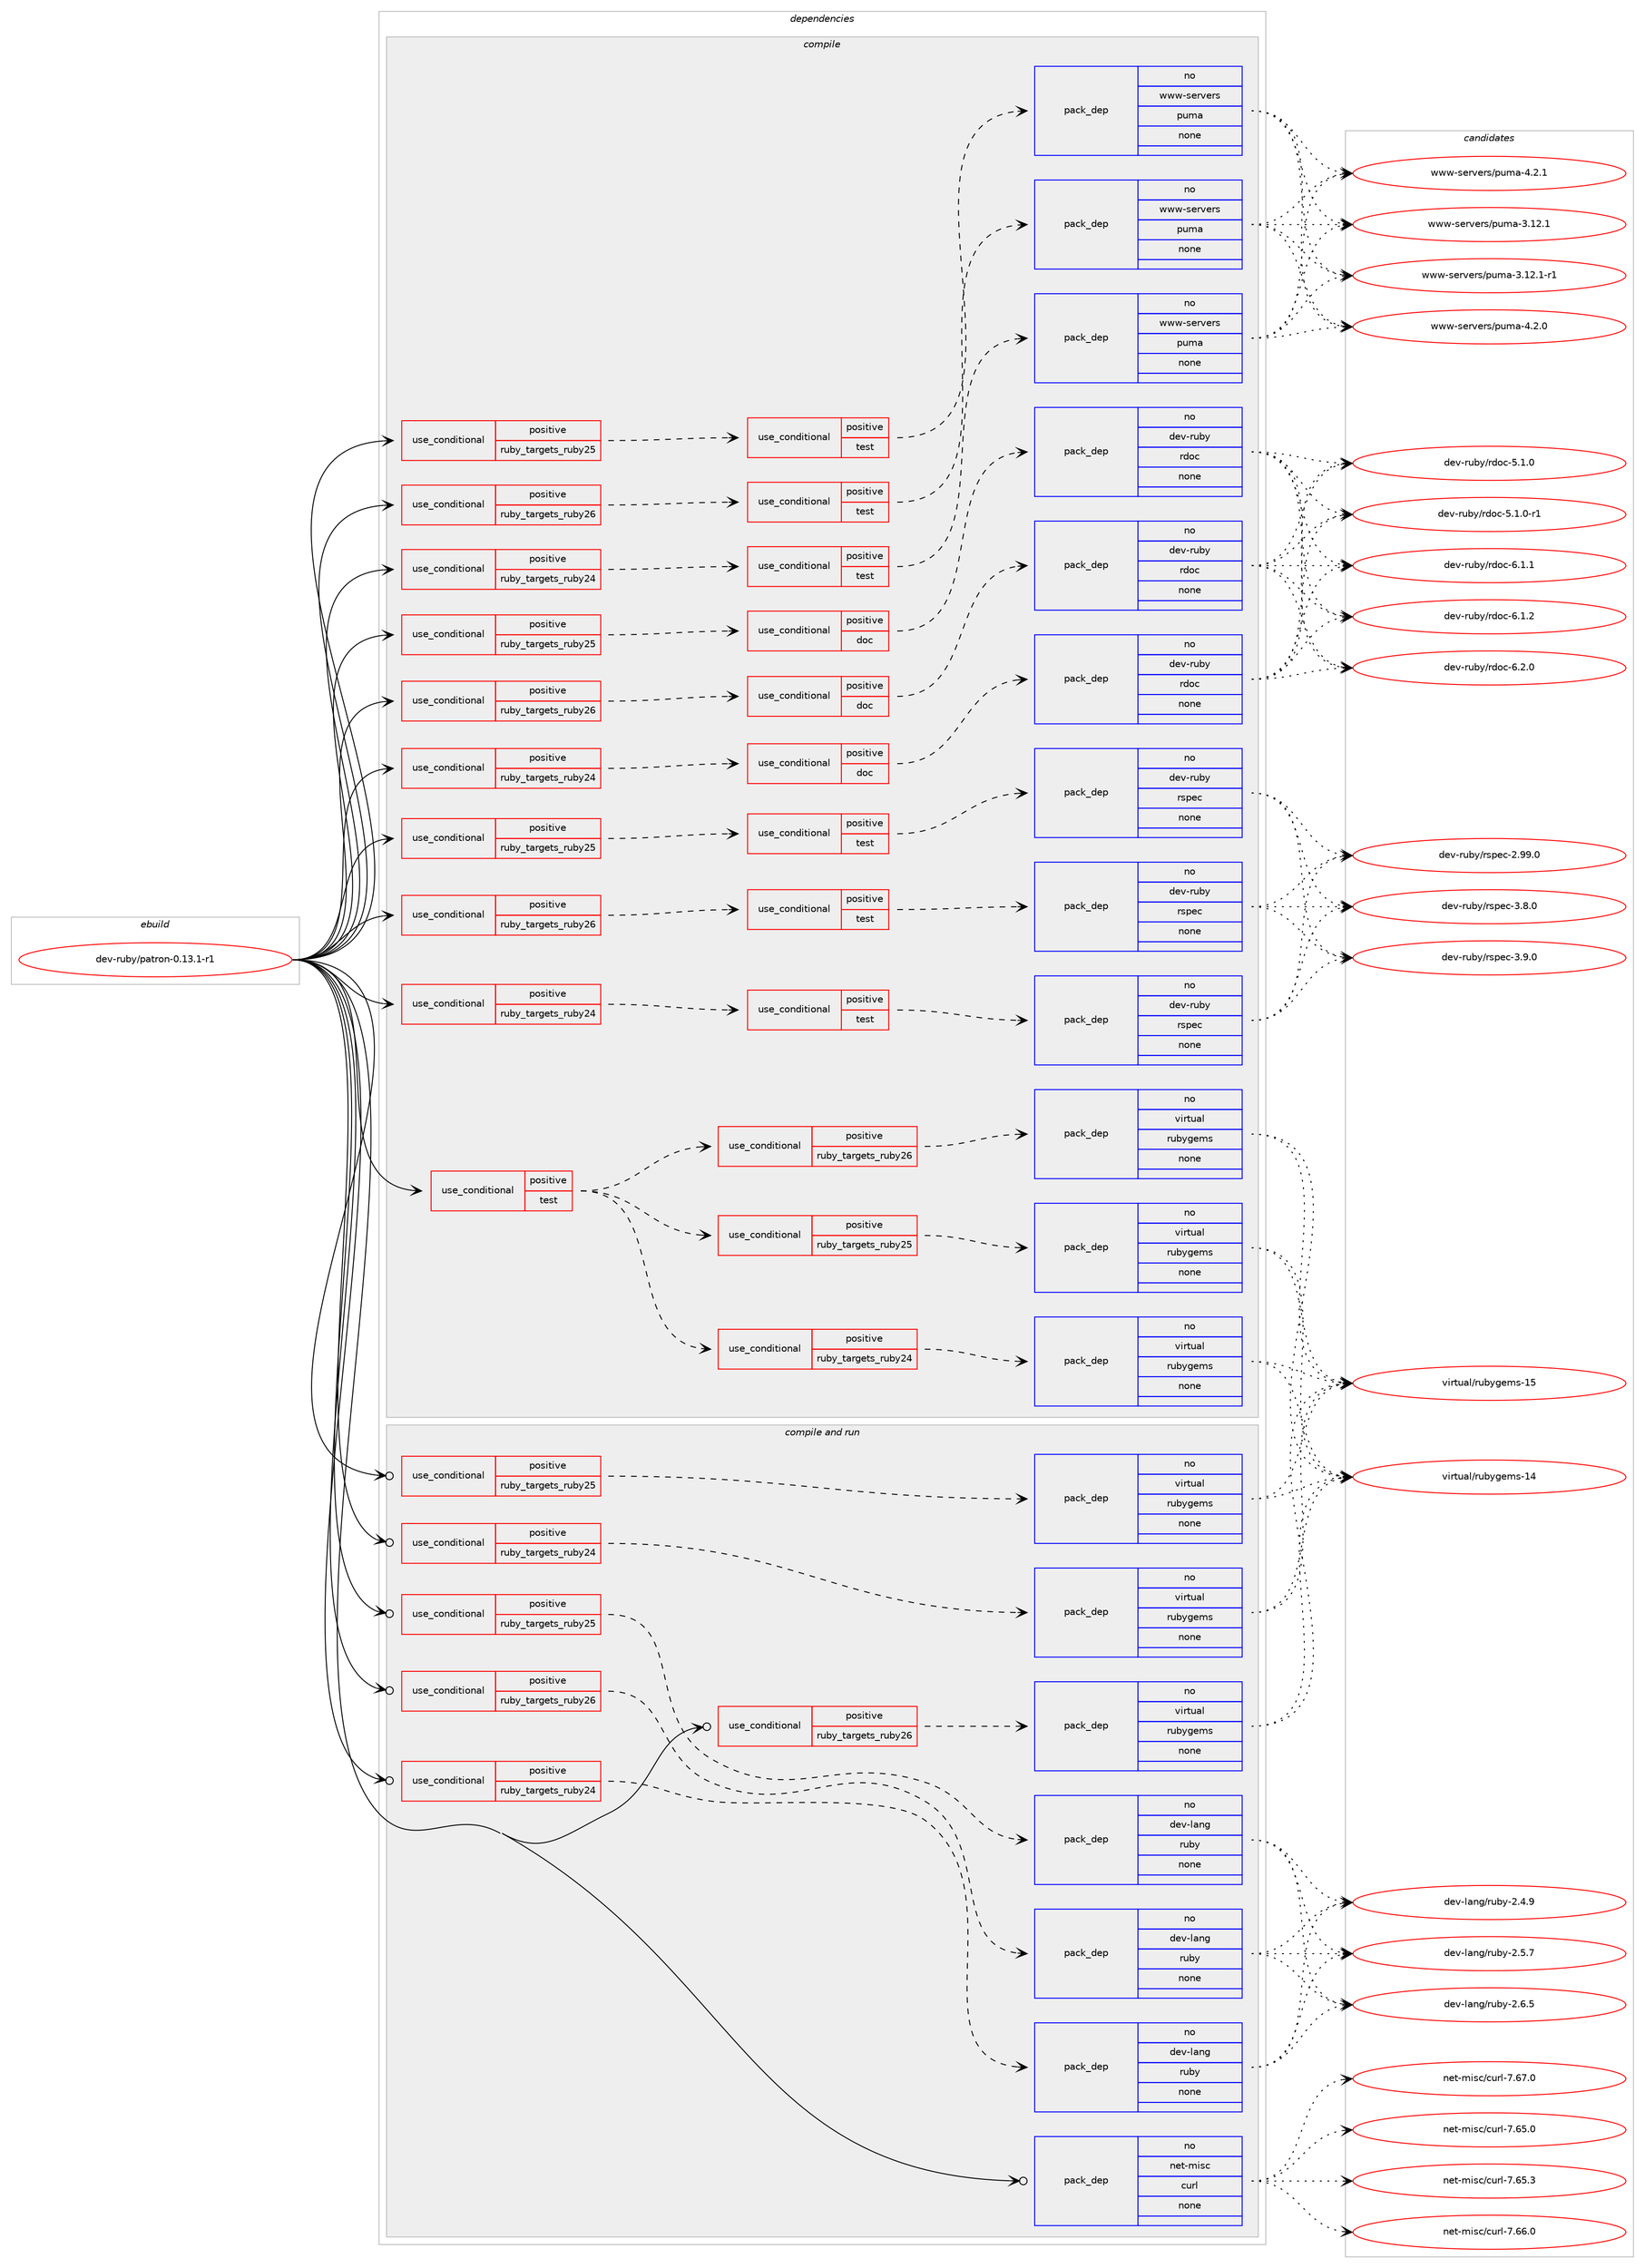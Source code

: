 digraph prolog {

# *************
# Graph options
# *************

newrank=true;
concentrate=true;
compound=true;
graph [rankdir=LR,fontname=Helvetica,fontsize=10,ranksep=1.5];#, ranksep=2.5, nodesep=0.2];
edge  [arrowhead=vee];
node  [fontname=Helvetica,fontsize=10];

# **********
# The ebuild
# **********

subgraph cluster_leftcol {
color=gray;
rank=same;
label=<<i>ebuild</i>>;
id [label="dev-ruby/patron-0.13.1-r1", color=red, width=4, href="../dev-ruby/patron-0.13.1-r1.svg"];
}

# ****************
# The dependencies
# ****************

subgraph cluster_midcol {
color=gray;
label=<<i>dependencies</i>>;
subgraph cluster_compile {
fillcolor="#eeeeee";
style=filled;
label=<<i>compile</i>>;
subgraph cond170214 {
dependency700227 [label=<<TABLE BORDER="0" CELLBORDER="1" CELLSPACING="0" CELLPADDING="4"><TR><TD ROWSPAN="3" CELLPADDING="10">use_conditional</TD></TR><TR><TD>positive</TD></TR><TR><TD>ruby_targets_ruby24</TD></TR></TABLE>>, shape=none, color=red];
subgraph cond170215 {
dependency700228 [label=<<TABLE BORDER="0" CELLBORDER="1" CELLSPACING="0" CELLPADDING="4"><TR><TD ROWSPAN="3" CELLPADDING="10">use_conditional</TD></TR><TR><TD>positive</TD></TR><TR><TD>doc</TD></TR></TABLE>>, shape=none, color=red];
subgraph pack517983 {
dependency700229 [label=<<TABLE BORDER="0" CELLBORDER="1" CELLSPACING="0" CELLPADDING="4" WIDTH="220"><TR><TD ROWSPAN="6" CELLPADDING="30">pack_dep</TD></TR><TR><TD WIDTH="110">no</TD></TR><TR><TD>dev-ruby</TD></TR><TR><TD>rdoc</TD></TR><TR><TD>none</TD></TR><TR><TD></TD></TR></TABLE>>, shape=none, color=blue];
}
dependency700228:e -> dependency700229:w [weight=20,style="dashed",arrowhead="vee"];
}
dependency700227:e -> dependency700228:w [weight=20,style="dashed",arrowhead="vee"];
}
id:e -> dependency700227:w [weight=20,style="solid",arrowhead="vee"];
subgraph cond170216 {
dependency700230 [label=<<TABLE BORDER="0" CELLBORDER="1" CELLSPACING="0" CELLPADDING="4"><TR><TD ROWSPAN="3" CELLPADDING="10">use_conditional</TD></TR><TR><TD>positive</TD></TR><TR><TD>ruby_targets_ruby24</TD></TR></TABLE>>, shape=none, color=red];
subgraph cond170217 {
dependency700231 [label=<<TABLE BORDER="0" CELLBORDER="1" CELLSPACING="0" CELLPADDING="4"><TR><TD ROWSPAN="3" CELLPADDING="10">use_conditional</TD></TR><TR><TD>positive</TD></TR><TR><TD>test</TD></TR></TABLE>>, shape=none, color=red];
subgraph pack517984 {
dependency700232 [label=<<TABLE BORDER="0" CELLBORDER="1" CELLSPACING="0" CELLPADDING="4" WIDTH="220"><TR><TD ROWSPAN="6" CELLPADDING="30">pack_dep</TD></TR><TR><TD WIDTH="110">no</TD></TR><TR><TD>dev-ruby</TD></TR><TR><TD>rspec</TD></TR><TR><TD>none</TD></TR><TR><TD></TD></TR></TABLE>>, shape=none, color=blue];
}
dependency700231:e -> dependency700232:w [weight=20,style="dashed",arrowhead="vee"];
}
dependency700230:e -> dependency700231:w [weight=20,style="dashed",arrowhead="vee"];
}
id:e -> dependency700230:w [weight=20,style="solid",arrowhead="vee"];
subgraph cond170218 {
dependency700233 [label=<<TABLE BORDER="0" CELLBORDER="1" CELLSPACING="0" CELLPADDING="4"><TR><TD ROWSPAN="3" CELLPADDING="10">use_conditional</TD></TR><TR><TD>positive</TD></TR><TR><TD>ruby_targets_ruby24</TD></TR></TABLE>>, shape=none, color=red];
subgraph cond170219 {
dependency700234 [label=<<TABLE BORDER="0" CELLBORDER="1" CELLSPACING="0" CELLPADDING="4"><TR><TD ROWSPAN="3" CELLPADDING="10">use_conditional</TD></TR><TR><TD>positive</TD></TR><TR><TD>test</TD></TR></TABLE>>, shape=none, color=red];
subgraph pack517985 {
dependency700235 [label=<<TABLE BORDER="0" CELLBORDER="1" CELLSPACING="0" CELLPADDING="4" WIDTH="220"><TR><TD ROWSPAN="6" CELLPADDING="30">pack_dep</TD></TR><TR><TD WIDTH="110">no</TD></TR><TR><TD>www-servers</TD></TR><TR><TD>puma</TD></TR><TR><TD>none</TD></TR><TR><TD></TD></TR></TABLE>>, shape=none, color=blue];
}
dependency700234:e -> dependency700235:w [weight=20,style="dashed",arrowhead="vee"];
}
dependency700233:e -> dependency700234:w [weight=20,style="dashed",arrowhead="vee"];
}
id:e -> dependency700233:w [weight=20,style="solid",arrowhead="vee"];
subgraph cond170220 {
dependency700236 [label=<<TABLE BORDER="0" CELLBORDER="1" CELLSPACING="0" CELLPADDING="4"><TR><TD ROWSPAN="3" CELLPADDING="10">use_conditional</TD></TR><TR><TD>positive</TD></TR><TR><TD>ruby_targets_ruby25</TD></TR></TABLE>>, shape=none, color=red];
subgraph cond170221 {
dependency700237 [label=<<TABLE BORDER="0" CELLBORDER="1" CELLSPACING="0" CELLPADDING="4"><TR><TD ROWSPAN="3" CELLPADDING="10">use_conditional</TD></TR><TR><TD>positive</TD></TR><TR><TD>doc</TD></TR></TABLE>>, shape=none, color=red];
subgraph pack517986 {
dependency700238 [label=<<TABLE BORDER="0" CELLBORDER="1" CELLSPACING="0" CELLPADDING="4" WIDTH="220"><TR><TD ROWSPAN="6" CELLPADDING="30">pack_dep</TD></TR><TR><TD WIDTH="110">no</TD></TR><TR><TD>dev-ruby</TD></TR><TR><TD>rdoc</TD></TR><TR><TD>none</TD></TR><TR><TD></TD></TR></TABLE>>, shape=none, color=blue];
}
dependency700237:e -> dependency700238:w [weight=20,style="dashed",arrowhead="vee"];
}
dependency700236:e -> dependency700237:w [weight=20,style="dashed",arrowhead="vee"];
}
id:e -> dependency700236:w [weight=20,style="solid",arrowhead="vee"];
subgraph cond170222 {
dependency700239 [label=<<TABLE BORDER="0" CELLBORDER="1" CELLSPACING="0" CELLPADDING="4"><TR><TD ROWSPAN="3" CELLPADDING="10">use_conditional</TD></TR><TR><TD>positive</TD></TR><TR><TD>ruby_targets_ruby25</TD></TR></TABLE>>, shape=none, color=red];
subgraph cond170223 {
dependency700240 [label=<<TABLE BORDER="0" CELLBORDER="1" CELLSPACING="0" CELLPADDING="4"><TR><TD ROWSPAN="3" CELLPADDING="10">use_conditional</TD></TR><TR><TD>positive</TD></TR><TR><TD>test</TD></TR></TABLE>>, shape=none, color=red];
subgraph pack517987 {
dependency700241 [label=<<TABLE BORDER="0" CELLBORDER="1" CELLSPACING="0" CELLPADDING="4" WIDTH="220"><TR><TD ROWSPAN="6" CELLPADDING="30">pack_dep</TD></TR><TR><TD WIDTH="110">no</TD></TR><TR><TD>dev-ruby</TD></TR><TR><TD>rspec</TD></TR><TR><TD>none</TD></TR><TR><TD></TD></TR></TABLE>>, shape=none, color=blue];
}
dependency700240:e -> dependency700241:w [weight=20,style="dashed",arrowhead="vee"];
}
dependency700239:e -> dependency700240:w [weight=20,style="dashed",arrowhead="vee"];
}
id:e -> dependency700239:w [weight=20,style="solid",arrowhead="vee"];
subgraph cond170224 {
dependency700242 [label=<<TABLE BORDER="0" CELLBORDER="1" CELLSPACING="0" CELLPADDING="4"><TR><TD ROWSPAN="3" CELLPADDING="10">use_conditional</TD></TR><TR><TD>positive</TD></TR><TR><TD>ruby_targets_ruby25</TD></TR></TABLE>>, shape=none, color=red];
subgraph cond170225 {
dependency700243 [label=<<TABLE BORDER="0" CELLBORDER="1" CELLSPACING="0" CELLPADDING="4"><TR><TD ROWSPAN="3" CELLPADDING="10">use_conditional</TD></TR><TR><TD>positive</TD></TR><TR><TD>test</TD></TR></TABLE>>, shape=none, color=red];
subgraph pack517988 {
dependency700244 [label=<<TABLE BORDER="0" CELLBORDER="1" CELLSPACING="0" CELLPADDING="4" WIDTH="220"><TR><TD ROWSPAN="6" CELLPADDING="30">pack_dep</TD></TR><TR><TD WIDTH="110">no</TD></TR><TR><TD>www-servers</TD></TR><TR><TD>puma</TD></TR><TR><TD>none</TD></TR><TR><TD></TD></TR></TABLE>>, shape=none, color=blue];
}
dependency700243:e -> dependency700244:w [weight=20,style="dashed",arrowhead="vee"];
}
dependency700242:e -> dependency700243:w [weight=20,style="dashed",arrowhead="vee"];
}
id:e -> dependency700242:w [weight=20,style="solid",arrowhead="vee"];
subgraph cond170226 {
dependency700245 [label=<<TABLE BORDER="0" CELLBORDER="1" CELLSPACING="0" CELLPADDING="4"><TR><TD ROWSPAN="3" CELLPADDING="10">use_conditional</TD></TR><TR><TD>positive</TD></TR><TR><TD>ruby_targets_ruby26</TD></TR></TABLE>>, shape=none, color=red];
subgraph cond170227 {
dependency700246 [label=<<TABLE BORDER="0" CELLBORDER="1" CELLSPACING="0" CELLPADDING="4"><TR><TD ROWSPAN="3" CELLPADDING="10">use_conditional</TD></TR><TR><TD>positive</TD></TR><TR><TD>doc</TD></TR></TABLE>>, shape=none, color=red];
subgraph pack517989 {
dependency700247 [label=<<TABLE BORDER="0" CELLBORDER="1" CELLSPACING="0" CELLPADDING="4" WIDTH="220"><TR><TD ROWSPAN="6" CELLPADDING="30">pack_dep</TD></TR><TR><TD WIDTH="110">no</TD></TR><TR><TD>dev-ruby</TD></TR><TR><TD>rdoc</TD></TR><TR><TD>none</TD></TR><TR><TD></TD></TR></TABLE>>, shape=none, color=blue];
}
dependency700246:e -> dependency700247:w [weight=20,style="dashed",arrowhead="vee"];
}
dependency700245:e -> dependency700246:w [weight=20,style="dashed",arrowhead="vee"];
}
id:e -> dependency700245:w [weight=20,style="solid",arrowhead="vee"];
subgraph cond170228 {
dependency700248 [label=<<TABLE BORDER="0" CELLBORDER="1" CELLSPACING="0" CELLPADDING="4"><TR><TD ROWSPAN="3" CELLPADDING="10">use_conditional</TD></TR><TR><TD>positive</TD></TR><TR><TD>ruby_targets_ruby26</TD></TR></TABLE>>, shape=none, color=red];
subgraph cond170229 {
dependency700249 [label=<<TABLE BORDER="0" CELLBORDER="1" CELLSPACING="0" CELLPADDING="4"><TR><TD ROWSPAN="3" CELLPADDING="10">use_conditional</TD></TR><TR><TD>positive</TD></TR><TR><TD>test</TD></TR></TABLE>>, shape=none, color=red];
subgraph pack517990 {
dependency700250 [label=<<TABLE BORDER="0" CELLBORDER="1" CELLSPACING="0" CELLPADDING="4" WIDTH="220"><TR><TD ROWSPAN="6" CELLPADDING="30">pack_dep</TD></TR><TR><TD WIDTH="110">no</TD></TR><TR><TD>dev-ruby</TD></TR><TR><TD>rspec</TD></TR><TR><TD>none</TD></TR><TR><TD></TD></TR></TABLE>>, shape=none, color=blue];
}
dependency700249:e -> dependency700250:w [weight=20,style="dashed",arrowhead="vee"];
}
dependency700248:e -> dependency700249:w [weight=20,style="dashed",arrowhead="vee"];
}
id:e -> dependency700248:w [weight=20,style="solid",arrowhead="vee"];
subgraph cond170230 {
dependency700251 [label=<<TABLE BORDER="0" CELLBORDER="1" CELLSPACING="0" CELLPADDING="4"><TR><TD ROWSPAN="3" CELLPADDING="10">use_conditional</TD></TR><TR><TD>positive</TD></TR><TR><TD>ruby_targets_ruby26</TD></TR></TABLE>>, shape=none, color=red];
subgraph cond170231 {
dependency700252 [label=<<TABLE BORDER="0" CELLBORDER="1" CELLSPACING="0" CELLPADDING="4"><TR><TD ROWSPAN="3" CELLPADDING="10">use_conditional</TD></TR><TR><TD>positive</TD></TR><TR><TD>test</TD></TR></TABLE>>, shape=none, color=red];
subgraph pack517991 {
dependency700253 [label=<<TABLE BORDER="0" CELLBORDER="1" CELLSPACING="0" CELLPADDING="4" WIDTH="220"><TR><TD ROWSPAN="6" CELLPADDING="30">pack_dep</TD></TR><TR><TD WIDTH="110">no</TD></TR><TR><TD>www-servers</TD></TR><TR><TD>puma</TD></TR><TR><TD>none</TD></TR><TR><TD></TD></TR></TABLE>>, shape=none, color=blue];
}
dependency700252:e -> dependency700253:w [weight=20,style="dashed",arrowhead="vee"];
}
dependency700251:e -> dependency700252:w [weight=20,style="dashed",arrowhead="vee"];
}
id:e -> dependency700251:w [weight=20,style="solid",arrowhead="vee"];
subgraph cond170232 {
dependency700254 [label=<<TABLE BORDER="0" CELLBORDER="1" CELLSPACING="0" CELLPADDING="4"><TR><TD ROWSPAN="3" CELLPADDING="10">use_conditional</TD></TR><TR><TD>positive</TD></TR><TR><TD>test</TD></TR></TABLE>>, shape=none, color=red];
subgraph cond170233 {
dependency700255 [label=<<TABLE BORDER="0" CELLBORDER="1" CELLSPACING="0" CELLPADDING="4"><TR><TD ROWSPAN="3" CELLPADDING="10">use_conditional</TD></TR><TR><TD>positive</TD></TR><TR><TD>ruby_targets_ruby24</TD></TR></TABLE>>, shape=none, color=red];
subgraph pack517992 {
dependency700256 [label=<<TABLE BORDER="0" CELLBORDER="1" CELLSPACING="0" CELLPADDING="4" WIDTH="220"><TR><TD ROWSPAN="6" CELLPADDING="30">pack_dep</TD></TR><TR><TD WIDTH="110">no</TD></TR><TR><TD>virtual</TD></TR><TR><TD>rubygems</TD></TR><TR><TD>none</TD></TR><TR><TD></TD></TR></TABLE>>, shape=none, color=blue];
}
dependency700255:e -> dependency700256:w [weight=20,style="dashed",arrowhead="vee"];
}
dependency700254:e -> dependency700255:w [weight=20,style="dashed",arrowhead="vee"];
subgraph cond170234 {
dependency700257 [label=<<TABLE BORDER="0" CELLBORDER="1" CELLSPACING="0" CELLPADDING="4"><TR><TD ROWSPAN="3" CELLPADDING="10">use_conditional</TD></TR><TR><TD>positive</TD></TR><TR><TD>ruby_targets_ruby25</TD></TR></TABLE>>, shape=none, color=red];
subgraph pack517993 {
dependency700258 [label=<<TABLE BORDER="0" CELLBORDER="1" CELLSPACING="0" CELLPADDING="4" WIDTH="220"><TR><TD ROWSPAN="6" CELLPADDING="30">pack_dep</TD></TR><TR><TD WIDTH="110">no</TD></TR><TR><TD>virtual</TD></TR><TR><TD>rubygems</TD></TR><TR><TD>none</TD></TR><TR><TD></TD></TR></TABLE>>, shape=none, color=blue];
}
dependency700257:e -> dependency700258:w [weight=20,style="dashed",arrowhead="vee"];
}
dependency700254:e -> dependency700257:w [weight=20,style="dashed",arrowhead="vee"];
subgraph cond170235 {
dependency700259 [label=<<TABLE BORDER="0" CELLBORDER="1" CELLSPACING="0" CELLPADDING="4"><TR><TD ROWSPAN="3" CELLPADDING="10">use_conditional</TD></TR><TR><TD>positive</TD></TR><TR><TD>ruby_targets_ruby26</TD></TR></TABLE>>, shape=none, color=red];
subgraph pack517994 {
dependency700260 [label=<<TABLE BORDER="0" CELLBORDER="1" CELLSPACING="0" CELLPADDING="4" WIDTH="220"><TR><TD ROWSPAN="6" CELLPADDING="30">pack_dep</TD></TR><TR><TD WIDTH="110">no</TD></TR><TR><TD>virtual</TD></TR><TR><TD>rubygems</TD></TR><TR><TD>none</TD></TR><TR><TD></TD></TR></TABLE>>, shape=none, color=blue];
}
dependency700259:e -> dependency700260:w [weight=20,style="dashed",arrowhead="vee"];
}
dependency700254:e -> dependency700259:w [weight=20,style="dashed",arrowhead="vee"];
}
id:e -> dependency700254:w [weight=20,style="solid",arrowhead="vee"];
}
subgraph cluster_compileandrun {
fillcolor="#eeeeee";
style=filled;
label=<<i>compile and run</i>>;
subgraph cond170236 {
dependency700261 [label=<<TABLE BORDER="0" CELLBORDER="1" CELLSPACING="0" CELLPADDING="4"><TR><TD ROWSPAN="3" CELLPADDING="10">use_conditional</TD></TR><TR><TD>positive</TD></TR><TR><TD>ruby_targets_ruby24</TD></TR></TABLE>>, shape=none, color=red];
subgraph pack517995 {
dependency700262 [label=<<TABLE BORDER="0" CELLBORDER="1" CELLSPACING="0" CELLPADDING="4" WIDTH="220"><TR><TD ROWSPAN="6" CELLPADDING="30">pack_dep</TD></TR><TR><TD WIDTH="110">no</TD></TR><TR><TD>dev-lang</TD></TR><TR><TD>ruby</TD></TR><TR><TD>none</TD></TR><TR><TD></TD></TR></TABLE>>, shape=none, color=blue];
}
dependency700261:e -> dependency700262:w [weight=20,style="dashed",arrowhead="vee"];
}
id:e -> dependency700261:w [weight=20,style="solid",arrowhead="odotvee"];
subgraph cond170237 {
dependency700263 [label=<<TABLE BORDER="0" CELLBORDER="1" CELLSPACING="0" CELLPADDING="4"><TR><TD ROWSPAN="3" CELLPADDING="10">use_conditional</TD></TR><TR><TD>positive</TD></TR><TR><TD>ruby_targets_ruby24</TD></TR></TABLE>>, shape=none, color=red];
subgraph pack517996 {
dependency700264 [label=<<TABLE BORDER="0" CELLBORDER="1" CELLSPACING="0" CELLPADDING="4" WIDTH="220"><TR><TD ROWSPAN="6" CELLPADDING="30">pack_dep</TD></TR><TR><TD WIDTH="110">no</TD></TR><TR><TD>virtual</TD></TR><TR><TD>rubygems</TD></TR><TR><TD>none</TD></TR><TR><TD></TD></TR></TABLE>>, shape=none, color=blue];
}
dependency700263:e -> dependency700264:w [weight=20,style="dashed",arrowhead="vee"];
}
id:e -> dependency700263:w [weight=20,style="solid",arrowhead="odotvee"];
subgraph cond170238 {
dependency700265 [label=<<TABLE BORDER="0" CELLBORDER="1" CELLSPACING="0" CELLPADDING="4"><TR><TD ROWSPAN="3" CELLPADDING="10">use_conditional</TD></TR><TR><TD>positive</TD></TR><TR><TD>ruby_targets_ruby25</TD></TR></TABLE>>, shape=none, color=red];
subgraph pack517997 {
dependency700266 [label=<<TABLE BORDER="0" CELLBORDER="1" CELLSPACING="0" CELLPADDING="4" WIDTH="220"><TR><TD ROWSPAN="6" CELLPADDING="30">pack_dep</TD></TR><TR><TD WIDTH="110">no</TD></TR><TR><TD>dev-lang</TD></TR><TR><TD>ruby</TD></TR><TR><TD>none</TD></TR><TR><TD></TD></TR></TABLE>>, shape=none, color=blue];
}
dependency700265:e -> dependency700266:w [weight=20,style="dashed",arrowhead="vee"];
}
id:e -> dependency700265:w [weight=20,style="solid",arrowhead="odotvee"];
subgraph cond170239 {
dependency700267 [label=<<TABLE BORDER="0" CELLBORDER="1" CELLSPACING="0" CELLPADDING="4"><TR><TD ROWSPAN="3" CELLPADDING="10">use_conditional</TD></TR><TR><TD>positive</TD></TR><TR><TD>ruby_targets_ruby25</TD></TR></TABLE>>, shape=none, color=red];
subgraph pack517998 {
dependency700268 [label=<<TABLE BORDER="0" CELLBORDER="1" CELLSPACING="0" CELLPADDING="4" WIDTH="220"><TR><TD ROWSPAN="6" CELLPADDING="30">pack_dep</TD></TR><TR><TD WIDTH="110">no</TD></TR><TR><TD>virtual</TD></TR><TR><TD>rubygems</TD></TR><TR><TD>none</TD></TR><TR><TD></TD></TR></TABLE>>, shape=none, color=blue];
}
dependency700267:e -> dependency700268:w [weight=20,style="dashed",arrowhead="vee"];
}
id:e -> dependency700267:w [weight=20,style="solid",arrowhead="odotvee"];
subgraph cond170240 {
dependency700269 [label=<<TABLE BORDER="0" CELLBORDER="1" CELLSPACING="0" CELLPADDING="4"><TR><TD ROWSPAN="3" CELLPADDING="10">use_conditional</TD></TR><TR><TD>positive</TD></TR><TR><TD>ruby_targets_ruby26</TD></TR></TABLE>>, shape=none, color=red];
subgraph pack517999 {
dependency700270 [label=<<TABLE BORDER="0" CELLBORDER="1" CELLSPACING="0" CELLPADDING="4" WIDTH="220"><TR><TD ROWSPAN="6" CELLPADDING="30">pack_dep</TD></TR><TR><TD WIDTH="110">no</TD></TR><TR><TD>dev-lang</TD></TR><TR><TD>ruby</TD></TR><TR><TD>none</TD></TR><TR><TD></TD></TR></TABLE>>, shape=none, color=blue];
}
dependency700269:e -> dependency700270:w [weight=20,style="dashed",arrowhead="vee"];
}
id:e -> dependency700269:w [weight=20,style="solid",arrowhead="odotvee"];
subgraph cond170241 {
dependency700271 [label=<<TABLE BORDER="0" CELLBORDER="1" CELLSPACING="0" CELLPADDING="4"><TR><TD ROWSPAN="3" CELLPADDING="10">use_conditional</TD></TR><TR><TD>positive</TD></TR><TR><TD>ruby_targets_ruby26</TD></TR></TABLE>>, shape=none, color=red];
subgraph pack518000 {
dependency700272 [label=<<TABLE BORDER="0" CELLBORDER="1" CELLSPACING="0" CELLPADDING="4" WIDTH="220"><TR><TD ROWSPAN="6" CELLPADDING="30">pack_dep</TD></TR><TR><TD WIDTH="110">no</TD></TR><TR><TD>virtual</TD></TR><TR><TD>rubygems</TD></TR><TR><TD>none</TD></TR><TR><TD></TD></TR></TABLE>>, shape=none, color=blue];
}
dependency700271:e -> dependency700272:w [weight=20,style="dashed",arrowhead="vee"];
}
id:e -> dependency700271:w [weight=20,style="solid",arrowhead="odotvee"];
subgraph pack518001 {
dependency700273 [label=<<TABLE BORDER="0" CELLBORDER="1" CELLSPACING="0" CELLPADDING="4" WIDTH="220"><TR><TD ROWSPAN="6" CELLPADDING="30">pack_dep</TD></TR><TR><TD WIDTH="110">no</TD></TR><TR><TD>net-misc</TD></TR><TR><TD>curl</TD></TR><TR><TD>none</TD></TR><TR><TD></TD></TR></TABLE>>, shape=none, color=blue];
}
id:e -> dependency700273:w [weight=20,style="solid",arrowhead="odotvee"];
}
subgraph cluster_run {
fillcolor="#eeeeee";
style=filled;
label=<<i>run</i>>;
}
}

# **************
# The candidates
# **************

subgraph cluster_choices {
rank=same;
color=gray;
label=<<i>candidates</i>>;

subgraph choice517983 {
color=black;
nodesep=1;
choice10010111845114117981214711410011199455346494648 [label="dev-ruby/rdoc-5.1.0", color=red, width=4,href="../dev-ruby/rdoc-5.1.0.svg"];
choice100101118451141179812147114100111994553464946484511449 [label="dev-ruby/rdoc-5.1.0-r1", color=red, width=4,href="../dev-ruby/rdoc-5.1.0-r1.svg"];
choice10010111845114117981214711410011199455446494649 [label="dev-ruby/rdoc-6.1.1", color=red, width=4,href="../dev-ruby/rdoc-6.1.1.svg"];
choice10010111845114117981214711410011199455446494650 [label="dev-ruby/rdoc-6.1.2", color=red, width=4,href="../dev-ruby/rdoc-6.1.2.svg"];
choice10010111845114117981214711410011199455446504648 [label="dev-ruby/rdoc-6.2.0", color=red, width=4,href="../dev-ruby/rdoc-6.2.0.svg"];
dependency700229:e -> choice10010111845114117981214711410011199455346494648:w [style=dotted,weight="100"];
dependency700229:e -> choice100101118451141179812147114100111994553464946484511449:w [style=dotted,weight="100"];
dependency700229:e -> choice10010111845114117981214711410011199455446494649:w [style=dotted,weight="100"];
dependency700229:e -> choice10010111845114117981214711410011199455446494650:w [style=dotted,weight="100"];
dependency700229:e -> choice10010111845114117981214711410011199455446504648:w [style=dotted,weight="100"];
}
subgraph choice517984 {
color=black;
nodesep=1;
choice1001011184511411798121471141151121019945504657574648 [label="dev-ruby/rspec-2.99.0", color=red, width=4,href="../dev-ruby/rspec-2.99.0.svg"];
choice10010111845114117981214711411511210199455146564648 [label="dev-ruby/rspec-3.8.0", color=red, width=4,href="../dev-ruby/rspec-3.8.0.svg"];
choice10010111845114117981214711411511210199455146574648 [label="dev-ruby/rspec-3.9.0", color=red, width=4,href="../dev-ruby/rspec-3.9.0.svg"];
dependency700232:e -> choice1001011184511411798121471141151121019945504657574648:w [style=dotted,weight="100"];
dependency700232:e -> choice10010111845114117981214711411511210199455146564648:w [style=dotted,weight="100"];
dependency700232:e -> choice10010111845114117981214711411511210199455146574648:w [style=dotted,weight="100"];
}
subgraph choice517985 {
color=black;
nodesep=1;
choice11911911945115101114118101114115471121171099745514649504649 [label="www-servers/puma-3.12.1", color=red, width=4,href="../www-servers/puma-3.12.1.svg"];
choice119119119451151011141181011141154711211710997455146495046494511449 [label="www-servers/puma-3.12.1-r1", color=red, width=4,href="../www-servers/puma-3.12.1-r1.svg"];
choice119119119451151011141181011141154711211710997455246504648 [label="www-servers/puma-4.2.0", color=red, width=4,href="../www-servers/puma-4.2.0.svg"];
choice119119119451151011141181011141154711211710997455246504649 [label="www-servers/puma-4.2.1", color=red, width=4,href="../www-servers/puma-4.2.1.svg"];
dependency700235:e -> choice11911911945115101114118101114115471121171099745514649504649:w [style=dotted,weight="100"];
dependency700235:e -> choice119119119451151011141181011141154711211710997455146495046494511449:w [style=dotted,weight="100"];
dependency700235:e -> choice119119119451151011141181011141154711211710997455246504648:w [style=dotted,weight="100"];
dependency700235:e -> choice119119119451151011141181011141154711211710997455246504649:w [style=dotted,weight="100"];
}
subgraph choice517986 {
color=black;
nodesep=1;
choice10010111845114117981214711410011199455346494648 [label="dev-ruby/rdoc-5.1.0", color=red, width=4,href="../dev-ruby/rdoc-5.1.0.svg"];
choice100101118451141179812147114100111994553464946484511449 [label="dev-ruby/rdoc-5.1.0-r1", color=red, width=4,href="../dev-ruby/rdoc-5.1.0-r1.svg"];
choice10010111845114117981214711410011199455446494649 [label="dev-ruby/rdoc-6.1.1", color=red, width=4,href="../dev-ruby/rdoc-6.1.1.svg"];
choice10010111845114117981214711410011199455446494650 [label="dev-ruby/rdoc-6.1.2", color=red, width=4,href="../dev-ruby/rdoc-6.1.2.svg"];
choice10010111845114117981214711410011199455446504648 [label="dev-ruby/rdoc-6.2.0", color=red, width=4,href="../dev-ruby/rdoc-6.2.0.svg"];
dependency700238:e -> choice10010111845114117981214711410011199455346494648:w [style=dotted,weight="100"];
dependency700238:e -> choice100101118451141179812147114100111994553464946484511449:w [style=dotted,weight="100"];
dependency700238:e -> choice10010111845114117981214711410011199455446494649:w [style=dotted,weight="100"];
dependency700238:e -> choice10010111845114117981214711410011199455446494650:w [style=dotted,weight="100"];
dependency700238:e -> choice10010111845114117981214711410011199455446504648:w [style=dotted,weight="100"];
}
subgraph choice517987 {
color=black;
nodesep=1;
choice1001011184511411798121471141151121019945504657574648 [label="dev-ruby/rspec-2.99.0", color=red, width=4,href="../dev-ruby/rspec-2.99.0.svg"];
choice10010111845114117981214711411511210199455146564648 [label="dev-ruby/rspec-3.8.0", color=red, width=4,href="../dev-ruby/rspec-3.8.0.svg"];
choice10010111845114117981214711411511210199455146574648 [label="dev-ruby/rspec-3.9.0", color=red, width=4,href="../dev-ruby/rspec-3.9.0.svg"];
dependency700241:e -> choice1001011184511411798121471141151121019945504657574648:w [style=dotted,weight="100"];
dependency700241:e -> choice10010111845114117981214711411511210199455146564648:w [style=dotted,weight="100"];
dependency700241:e -> choice10010111845114117981214711411511210199455146574648:w [style=dotted,weight="100"];
}
subgraph choice517988 {
color=black;
nodesep=1;
choice11911911945115101114118101114115471121171099745514649504649 [label="www-servers/puma-3.12.1", color=red, width=4,href="../www-servers/puma-3.12.1.svg"];
choice119119119451151011141181011141154711211710997455146495046494511449 [label="www-servers/puma-3.12.1-r1", color=red, width=4,href="../www-servers/puma-3.12.1-r1.svg"];
choice119119119451151011141181011141154711211710997455246504648 [label="www-servers/puma-4.2.0", color=red, width=4,href="../www-servers/puma-4.2.0.svg"];
choice119119119451151011141181011141154711211710997455246504649 [label="www-servers/puma-4.2.1", color=red, width=4,href="../www-servers/puma-4.2.1.svg"];
dependency700244:e -> choice11911911945115101114118101114115471121171099745514649504649:w [style=dotted,weight="100"];
dependency700244:e -> choice119119119451151011141181011141154711211710997455146495046494511449:w [style=dotted,weight="100"];
dependency700244:e -> choice119119119451151011141181011141154711211710997455246504648:w [style=dotted,weight="100"];
dependency700244:e -> choice119119119451151011141181011141154711211710997455246504649:w [style=dotted,weight="100"];
}
subgraph choice517989 {
color=black;
nodesep=1;
choice10010111845114117981214711410011199455346494648 [label="dev-ruby/rdoc-5.1.0", color=red, width=4,href="../dev-ruby/rdoc-5.1.0.svg"];
choice100101118451141179812147114100111994553464946484511449 [label="dev-ruby/rdoc-5.1.0-r1", color=red, width=4,href="../dev-ruby/rdoc-5.1.0-r1.svg"];
choice10010111845114117981214711410011199455446494649 [label="dev-ruby/rdoc-6.1.1", color=red, width=4,href="../dev-ruby/rdoc-6.1.1.svg"];
choice10010111845114117981214711410011199455446494650 [label="dev-ruby/rdoc-6.1.2", color=red, width=4,href="../dev-ruby/rdoc-6.1.2.svg"];
choice10010111845114117981214711410011199455446504648 [label="dev-ruby/rdoc-6.2.0", color=red, width=4,href="../dev-ruby/rdoc-6.2.0.svg"];
dependency700247:e -> choice10010111845114117981214711410011199455346494648:w [style=dotted,weight="100"];
dependency700247:e -> choice100101118451141179812147114100111994553464946484511449:w [style=dotted,weight="100"];
dependency700247:e -> choice10010111845114117981214711410011199455446494649:w [style=dotted,weight="100"];
dependency700247:e -> choice10010111845114117981214711410011199455446494650:w [style=dotted,weight="100"];
dependency700247:e -> choice10010111845114117981214711410011199455446504648:w [style=dotted,weight="100"];
}
subgraph choice517990 {
color=black;
nodesep=1;
choice1001011184511411798121471141151121019945504657574648 [label="dev-ruby/rspec-2.99.0", color=red, width=4,href="../dev-ruby/rspec-2.99.0.svg"];
choice10010111845114117981214711411511210199455146564648 [label="dev-ruby/rspec-3.8.0", color=red, width=4,href="../dev-ruby/rspec-3.8.0.svg"];
choice10010111845114117981214711411511210199455146574648 [label="dev-ruby/rspec-3.9.0", color=red, width=4,href="../dev-ruby/rspec-3.9.0.svg"];
dependency700250:e -> choice1001011184511411798121471141151121019945504657574648:w [style=dotted,weight="100"];
dependency700250:e -> choice10010111845114117981214711411511210199455146564648:w [style=dotted,weight="100"];
dependency700250:e -> choice10010111845114117981214711411511210199455146574648:w [style=dotted,weight="100"];
}
subgraph choice517991 {
color=black;
nodesep=1;
choice11911911945115101114118101114115471121171099745514649504649 [label="www-servers/puma-3.12.1", color=red, width=4,href="../www-servers/puma-3.12.1.svg"];
choice119119119451151011141181011141154711211710997455146495046494511449 [label="www-servers/puma-3.12.1-r1", color=red, width=4,href="../www-servers/puma-3.12.1-r1.svg"];
choice119119119451151011141181011141154711211710997455246504648 [label="www-servers/puma-4.2.0", color=red, width=4,href="../www-servers/puma-4.2.0.svg"];
choice119119119451151011141181011141154711211710997455246504649 [label="www-servers/puma-4.2.1", color=red, width=4,href="../www-servers/puma-4.2.1.svg"];
dependency700253:e -> choice11911911945115101114118101114115471121171099745514649504649:w [style=dotted,weight="100"];
dependency700253:e -> choice119119119451151011141181011141154711211710997455146495046494511449:w [style=dotted,weight="100"];
dependency700253:e -> choice119119119451151011141181011141154711211710997455246504648:w [style=dotted,weight="100"];
dependency700253:e -> choice119119119451151011141181011141154711211710997455246504649:w [style=dotted,weight="100"];
}
subgraph choice517992 {
color=black;
nodesep=1;
choice118105114116117971084711411798121103101109115454952 [label="virtual/rubygems-14", color=red, width=4,href="../virtual/rubygems-14.svg"];
choice118105114116117971084711411798121103101109115454953 [label="virtual/rubygems-15", color=red, width=4,href="../virtual/rubygems-15.svg"];
dependency700256:e -> choice118105114116117971084711411798121103101109115454952:w [style=dotted,weight="100"];
dependency700256:e -> choice118105114116117971084711411798121103101109115454953:w [style=dotted,weight="100"];
}
subgraph choice517993 {
color=black;
nodesep=1;
choice118105114116117971084711411798121103101109115454952 [label="virtual/rubygems-14", color=red, width=4,href="../virtual/rubygems-14.svg"];
choice118105114116117971084711411798121103101109115454953 [label="virtual/rubygems-15", color=red, width=4,href="../virtual/rubygems-15.svg"];
dependency700258:e -> choice118105114116117971084711411798121103101109115454952:w [style=dotted,weight="100"];
dependency700258:e -> choice118105114116117971084711411798121103101109115454953:w [style=dotted,weight="100"];
}
subgraph choice517994 {
color=black;
nodesep=1;
choice118105114116117971084711411798121103101109115454952 [label="virtual/rubygems-14", color=red, width=4,href="../virtual/rubygems-14.svg"];
choice118105114116117971084711411798121103101109115454953 [label="virtual/rubygems-15", color=red, width=4,href="../virtual/rubygems-15.svg"];
dependency700260:e -> choice118105114116117971084711411798121103101109115454952:w [style=dotted,weight="100"];
dependency700260:e -> choice118105114116117971084711411798121103101109115454953:w [style=dotted,weight="100"];
}
subgraph choice517995 {
color=black;
nodesep=1;
choice10010111845108971101034711411798121455046524657 [label="dev-lang/ruby-2.4.9", color=red, width=4,href="../dev-lang/ruby-2.4.9.svg"];
choice10010111845108971101034711411798121455046534655 [label="dev-lang/ruby-2.5.7", color=red, width=4,href="../dev-lang/ruby-2.5.7.svg"];
choice10010111845108971101034711411798121455046544653 [label="dev-lang/ruby-2.6.5", color=red, width=4,href="../dev-lang/ruby-2.6.5.svg"];
dependency700262:e -> choice10010111845108971101034711411798121455046524657:w [style=dotted,weight="100"];
dependency700262:e -> choice10010111845108971101034711411798121455046534655:w [style=dotted,weight="100"];
dependency700262:e -> choice10010111845108971101034711411798121455046544653:w [style=dotted,weight="100"];
}
subgraph choice517996 {
color=black;
nodesep=1;
choice118105114116117971084711411798121103101109115454952 [label="virtual/rubygems-14", color=red, width=4,href="../virtual/rubygems-14.svg"];
choice118105114116117971084711411798121103101109115454953 [label="virtual/rubygems-15", color=red, width=4,href="../virtual/rubygems-15.svg"];
dependency700264:e -> choice118105114116117971084711411798121103101109115454952:w [style=dotted,weight="100"];
dependency700264:e -> choice118105114116117971084711411798121103101109115454953:w [style=dotted,weight="100"];
}
subgraph choice517997 {
color=black;
nodesep=1;
choice10010111845108971101034711411798121455046524657 [label="dev-lang/ruby-2.4.9", color=red, width=4,href="../dev-lang/ruby-2.4.9.svg"];
choice10010111845108971101034711411798121455046534655 [label="dev-lang/ruby-2.5.7", color=red, width=4,href="../dev-lang/ruby-2.5.7.svg"];
choice10010111845108971101034711411798121455046544653 [label="dev-lang/ruby-2.6.5", color=red, width=4,href="../dev-lang/ruby-2.6.5.svg"];
dependency700266:e -> choice10010111845108971101034711411798121455046524657:w [style=dotted,weight="100"];
dependency700266:e -> choice10010111845108971101034711411798121455046534655:w [style=dotted,weight="100"];
dependency700266:e -> choice10010111845108971101034711411798121455046544653:w [style=dotted,weight="100"];
}
subgraph choice517998 {
color=black;
nodesep=1;
choice118105114116117971084711411798121103101109115454952 [label="virtual/rubygems-14", color=red, width=4,href="../virtual/rubygems-14.svg"];
choice118105114116117971084711411798121103101109115454953 [label="virtual/rubygems-15", color=red, width=4,href="../virtual/rubygems-15.svg"];
dependency700268:e -> choice118105114116117971084711411798121103101109115454952:w [style=dotted,weight="100"];
dependency700268:e -> choice118105114116117971084711411798121103101109115454953:w [style=dotted,weight="100"];
}
subgraph choice517999 {
color=black;
nodesep=1;
choice10010111845108971101034711411798121455046524657 [label="dev-lang/ruby-2.4.9", color=red, width=4,href="../dev-lang/ruby-2.4.9.svg"];
choice10010111845108971101034711411798121455046534655 [label="dev-lang/ruby-2.5.7", color=red, width=4,href="../dev-lang/ruby-2.5.7.svg"];
choice10010111845108971101034711411798121455046544653 [label="dev-lang/ruby-2.6.5", color=red, width=4,href="../dev-lang/ruby-2.6.5.svg"];
dependency700270:e -> choice10010111845108971101034711411798121455046524657:w [style=dotted,weight="100"];
dependency700270:e -> choice10010111845108971101034711411798121455046534655:w [style=dotted,weight="100"];
dependency700270:e -> choice10010111845108971101034711411798121455046544653:w [style=dotted,weight="100"];
}
subgraph choice518000 {
color=black;
nodesep=1;
choice118105114116117971084711411798121103101109115454952 [label="virtual/rubygems-14", color=red, width=4,href="../virtual/rubygems-14.svg"];
choice118105114116117971084711411798121103101109115454953 [label="virtual/rubygems-15", color=red, width=4,href="../virtual/rubygems-15.svg"];
dependency700272:e -> choice118105114116117971084711411798121103101109115454952:w [style=dotted,weight="100"];
dependency700272:e -> choice118105114116117971084711411798121103101109115454953:w [style=dotted,weight="100"];
}
subgraph choice518001 {
color=black;
nodesep=1;
choice1101011164510910511599479911711410845554654534648 [label="net-misc/curl-7.65.0", color=red, width=4,href="../net-misc/curl-7.65.0.svg"];
choice1101011164510910511599479911711410845554654534651 [label="net-misc/curl-7.65.3", color=red, width=4,href="../net-misc/curl-7.65.3.svg"];
choice1101011164510910511599479911711410845554654544648 [label="net-misc/curl-7.66.0", color=red, width=4,href="../net-misc/curl-7.66.0.svg"];
choice1101011164510910511599479911711410845554654554648 [label="net-misc/curl-7.67.0", color=red, width=4,href="../net-misc/curl-7.67.0.svg"];
dependency700273:e -> choice1101011164510910511599479911711410845554654534648:w [style=dotted,weight="100"];
dependency700273:e -> choice1101011164510910511599479911711410845554654534651:w [style=dotted,weight="100"];
dependency700273:e -> choice1101011164510910511599479911711410845554654544648:w [style=dotted,weight="100"];
dependency700273:e -> choice1101011164510910511599479911711410845554654554648:w [style=dotted,weight="100"];
}
}

}
